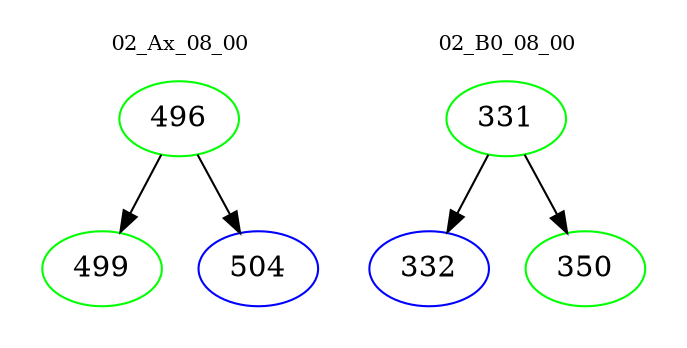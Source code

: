 digraph{
subgraph cluster_0 {
color = white
label = "02_Ax_08_00";
fontsize=10;
T0_496 [label="496", color="green"]
T0_496 -> T0_499 [color="black"]
T0_499 [label="499", color="green"]
T0_496 -> T0_504 [color="black"]
T0_504 [label="504", color="blue"]
}
subgraph cluster_1 {
color = white
label = "02_B0_08_00";
fontsize=10;
T1_331 [label="331", color="green"]
T1_331 -> T1_332 [color="black"]
T1_332 [label="332", color="blue"]
T1_331 -> T1_350 [color="black"]
T1_350 [label="350", color="green"]
}
}
